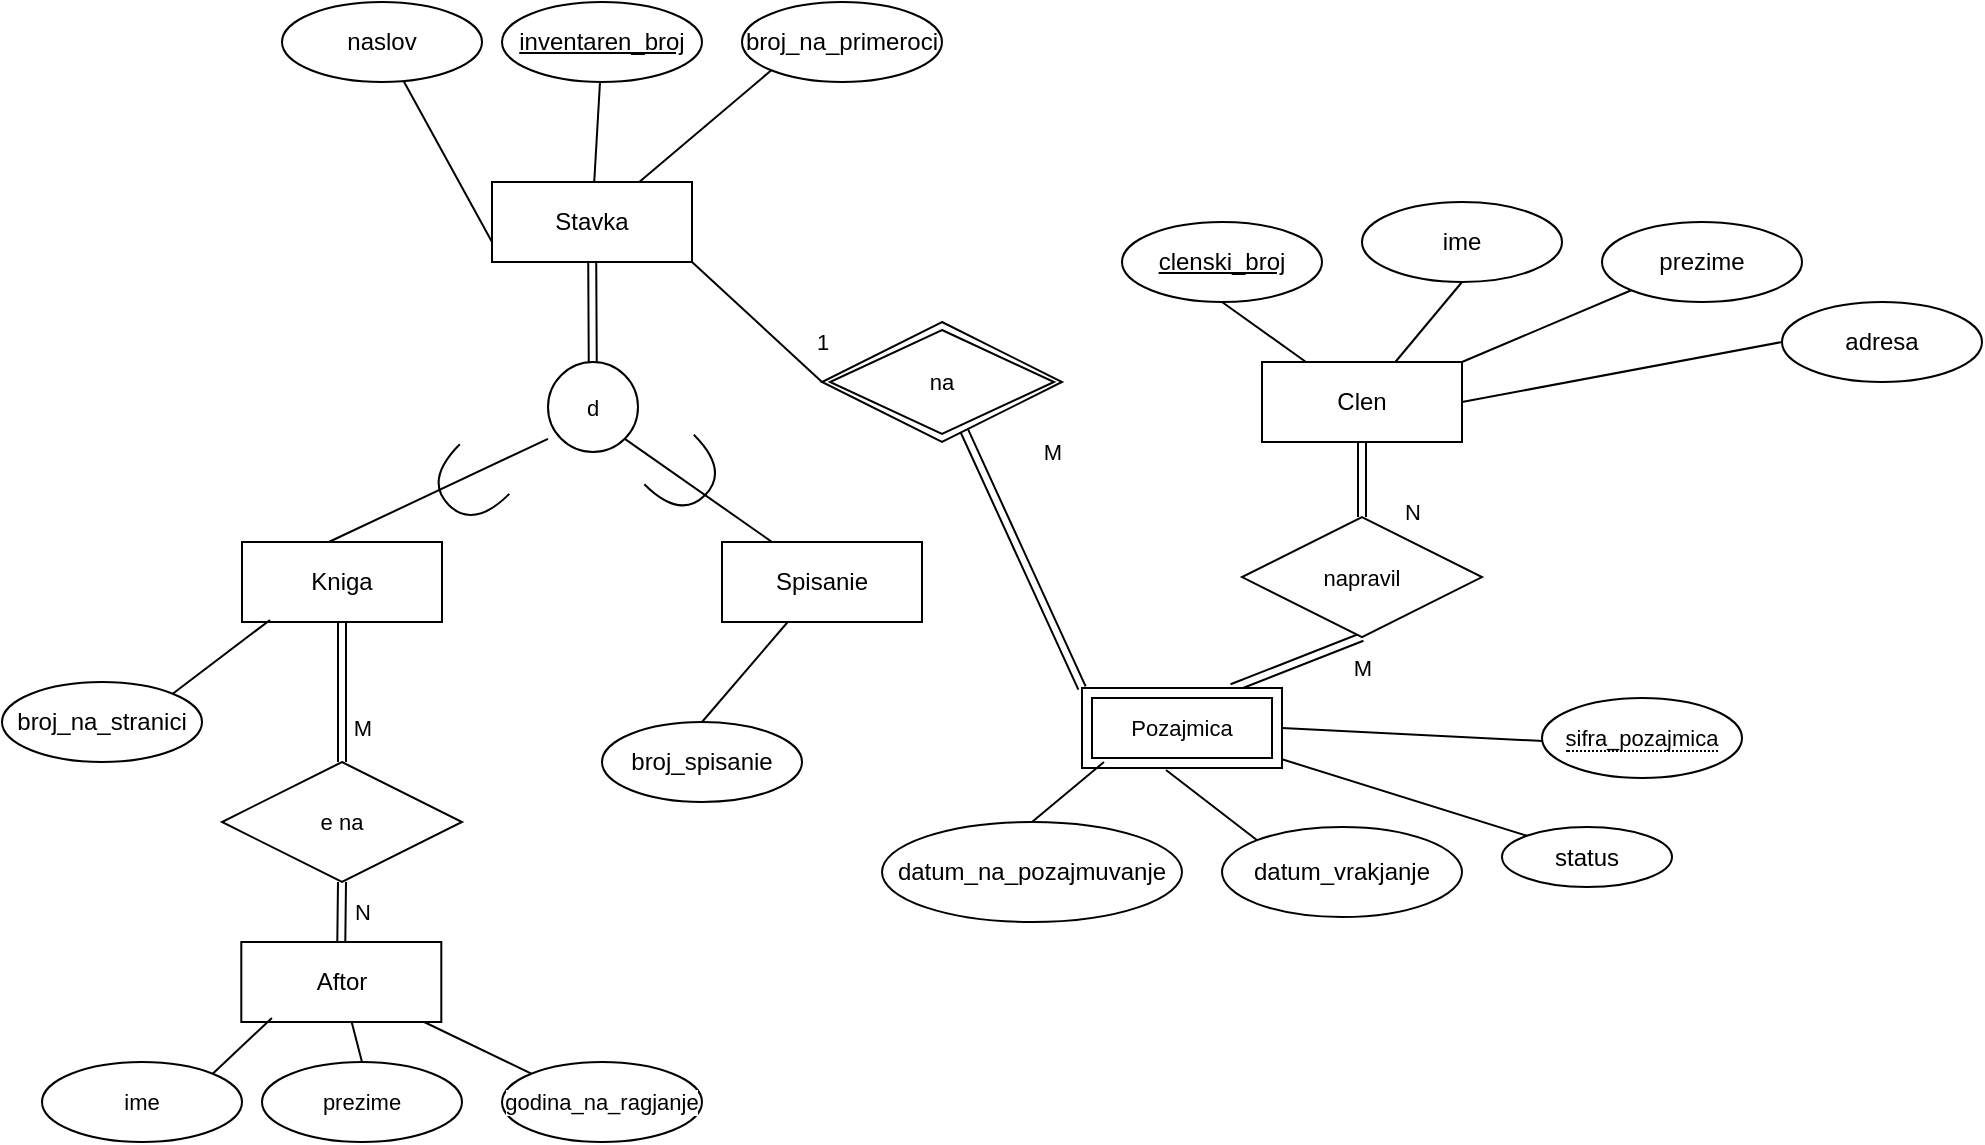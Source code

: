 <mxfile version="24.8.3">
  <diagram name="Page-1" id="hEEilMrro-7LVI1v8us6">
    <mxGraphModel dx="1434" dy="738" grid="1" gridSize="10" guides="1" tooltips="1" connect="1" arrows="1" fold="1" page="1" pageScale="1" pageWidth="850" pageHeight="1100" math="0" shadow="0">
      <root>
        <mxCell id="0" />
        <mxCell id="1" parent="0" />
        <mxCell id="TCfYSCtMu1qu-9Lroh7u-6" style="rounded=0;orthogonalLoop=1;jettySize=auto;html=1;entryX=0;entryY=0.75;entryDx=0;entryDy=0;endArrow=none;endFill=0;" edge="1" parent="1" source="TCfYSCtMu1qu-9Lroh7u-1" target="TCfYSCtMu1qu-9Lroh7u-2">
          <mxGeometry relative="1" as="geometry" />
        </mxCell>
        <mxCell id="TCfYSCtMu1qu-9Lroh7u-1" value="naslov" style="ellipse;whiteSpace=wrap;html=1;align=center;" vertex="1" parent="1">
          <mxGeometry x="270" y="70" width="100" height="40" as="geometry" />
        </mxCell>
        <mxCell id="TCfYSCtMu1qu-9Lroh7u-10" style="edgeStyle=none;shape=link;rounded=0;orthogonalLoop=1;jettySize=auto;html=1;strokeColor=default;align=center;verticalAlign=middle;fontFamily=Helvetica;fontSize=11;fontColor=default;labelBackgroundColor=default;endArrow=none;endFill=0;" edge="1" parent="1" source="TCfYSCtMu1qu-9Lroh7u-2" target="TCfYSCtMu1qu-9Lroh7u-11">
          <mxGeometry relative="1" as="geometry">
            <mxPoint x="425" y="240" as="targetPoint" />
          </mxGeometry>
        </mxCell>
        <mxCell id="TCfYSCtMu1qu-9Lroh7u-2" value="Stavka" style="whiteSpace=wrap;html=1;align=center;" vertex="1" parent="1">
          <mxGeometry x="375" y="160" width="100" height="40" as="geometry" />
        </mxCell>
        <mxCell id="TCfYSCtMu1qu-9Lroh7u-7" value="" style="edgeStyle=none;shape=connector;rounded=0;orthogonalLoop=1;jettySize=auto;html=1;strokeColor=default;align=center;verticalAlign=middle;fontFamily=Helvetica;fontSize=11;fontColor=default;labelBackgroundColor=default;endArrow=none;endFill=0;" edge="1" parent="1" source="TCfYSCtMu1qu-9Lroh7u-3" target="TCfYSCtMu1qu-9Lroh7u-2">
          <mxGeometry relative="1" as="geometry" />
        </mxCell>
        <mxCell id="TCfYSCtMu1qu-9Lroh7u-3" value="&lt;u&gt;inventaren_broj&lt;/u&gt;" style="ellipse;whiteSpace=wrap;html=1;align=center;" vertex="1" parent="1">
          <mxGeometry x="380" y="70" width="100" height="40" as="geometry" />
        </mxCell>
        <mxCell id="TCfYSCtMu1qu-9Lroh7u-8" style="edgeStyle=none;shape=connector;rounded=0;orthogonalLoop=1;jettySize=auto;html=1;exitX=0;exitY=1;exitDx=0;exitDy=0;strokeColor=default;align=center;verticalAlign=middle;fontFamily=Helvetica;fontSize=11;fontColor=default;labelBackgroundColor=default;endArrow=none;endFill=0;" edge="1" parent="1" source="TCfYSCtMu1qu-9Lroh7u-4" target="TCfYSCtMu1qu-9Lroh7u-2">
          <mxGeometry relative="1" as="geometry" />
        </mxCell>
        <mxCell id="TCfYSCtMu1qu-9Lroh7u-4" value="broj_na_primeroci" style="ellipse;whiteSpace=wrap;html=1;align=center;" vertex="1" parent="1">
          <mxGeometry x="500" y="70" width="100" height="40" as="geometry" />
        </mxCell>
        <mxCell id="TCfYSCtMu1qu-9Lroh7u-11" value="d" style="ellipse;whiteSpace=wrap;html=1;aspect=fixed;fontFamily=Helvetica;fontSize=11;fontColor=default;labelBackgroundColor=default;" vertex="1" parent="1">
          <mxGeometry x="403" y="250" width="45" height="45" as="geometry" />
        </mxCell>
        <mxCell id="TCfYSCtMu1qu-9Lroh7u-14" style="edgeStyle=none;shape=connector;rounded=0;orthogonalLoop=1;jettySize=auto;html=1;exitX=0.5;exitY=0;exitDx=0;exitDy=0;entryX=0;entryY=1;entryDx=0;entryDy=0;strokeColor=default;align=center;verticalAlign=middle;fontFamily=Helvetica;fontSize=11;fontColor=default;labelBackgroundColor=default;endArrow=none;endFill=0;" edge="1" parent="1">
          <mxGeometry relative="1" as="geometry">
            <mxPoint x="293.41" y="340" as="sourcePoint" />
            <mxPoint x="403.0" y="288.41" as="targetPoint" />
          </mxGeometry>
        </mxCell>
        <mxCell id="TCfYSCtMu1qu-9Lroh7u-12" value="Kniga" style="whiteSpace=wrap;html=1;align=center;" vertex="1" parent="1">
          <mxGeometry x="250" y="340" width="100" height="40" as="geometry" />
        </mxCell>
        <mxCell id="TCfYSCtMu1qu-9Lroh7u-15" style="edgeStyle=none;shape=connector;rounded=0;orthogonalLoop=1;jettySize=auto;html=1;exitX=0.25;exitY=0;exitDx=0;exitDy=0;entryX=1;entryY=1;entryDx=0;entryDy=0;strokeColor=default;align=center;verticalAlign=middle;fontFamily=Helvetica;fontSize=11;fontColor=default;labelBackgroundColor=default;endArrow=none;endFill=0;" edge="1" parent="1" source="TCfYSCtMu1qu-9Lroh7u-13" target="TCfYSCtMu1qu-9Lroh7u-11">
          <mxGeometry relative="1" as="geometry" />
        </mxCell>
        <mxCell id="TCfYSCtMu1qu-9Lroh7u-13" value="Spisanie" style="whiteSpace=wrap;html=1;align=center;" vertex="1" parent="1">
          <mxGeometry x="490" y="340" width="100" height="40" as="geometry" />
        </mxCell>
        <mxCell id="TCfYSCtMu1qu-9Lroh7u-16" value="" style="shape=requiredInterface;html=1;verticalLabelPosition=bottom;sketch=0;fontFamily=Helvetica;fontSize=11;fontColor=default;labelBackgroundColor=default;rotation=135;" vertex="1" parent="1">
          <mxGeometry x="349.65" y="295" width="25.35" height="35.01" as="geometry" />
        </mxCell>
        <mxCell id="TCfYSCtMu1qu-9Lroh7u-19" value="" style="shape=requiredInterface;html=1;verticalLabelPosition=bottom;sketch=0;fontFamily=Helvetica;fontSize=11;fontColor=default;labelBackgroundColor=default;rotation=-45;direction=south;" vertex="1" parent="1">
          <mxGeometry x="454.99" y="295" width="35.01" height="25.35" as="geometry" />
        </mxCell>
        <mxCell id="TCfYSCtMu1qu-9Lroh7u-21" value="broj_na_stranici" style="ellipse;whiteSpace=wrap;html=1;align=center;" vertex="1" parent="1">
          <mxGeometry x="130" y="410" width="100" height="40" as="geometry" />
        </mxCell>
        <mxCell id="TCfYSCtMu1qu-9Lroh7u-22" style="edgeStyle=none;shape=connector;rounded=0;orthogonalLoop=1;jettySize=auto;html=1;exitX=1;exitY=0;exitDx=0;exitDy=0;entryX=0.14;entryY=0.975;entryDx=0;entryDy=0;entryPerimeter=0;strokeColor=default;align=center;verticalAlign=middle;fontFamily=Helvetica;fontSize=11;fontColor=default;labelBackgroundColor=default;endArrow=none;endFill=0;" edge="1" parent="1" source="TCfYSCtMu1qu-9Lroh7u-21" target="TCfYSCtMu1qu-9Lroh7u-12">
          <mxGeometry relative="1" as="geometry" />
        </mxCell>
        <mxCell id="TCfYSCtMu1qu-9Lroh7u-29" style="edgeStyle=none;shape=connector;rounded=0;orthogonalLoop=1;jettySize=auto;html=1;exitX=0.5;exitY=0;exitDx=0;exitDy=0;strokeColor=default;align=center;verticalAlign=middle;fontFamily=Helvetica;fontSize=11;fontColor=default;labelBackgroundColor=default;endArrow=none;endFill=0;" edge="1" parent="1" source="TCfYSCtMu1qu-9Lroh7u-28" target="TCfYSCtMu1qu-9Lroh7u-13">
          <mxGeometry relative="1" as="geometry" />
        </mxCell>
        <mxCell id="TCfYSCtMu1qu-9Lroh7u-28" value="broj_spisanie" style="ellipse;whiteSpace=wrap;html=1;align=center;" vertex="1" parent="1">
          <mxGeometry x="430" y="430" width="100" height="40" as="geometry" />
        </mxCell>
        <mxCell id="TCfYSCtMu1qu-9Lroh7u-31" style="edgeStyle=none;shape=link;rounded=0;orthogonalLoop=1;jettySize=auto;html=1;strokeColor=default;align=center;verticalAlign=middle;fontFamily=Helvetica;fontSize=11;fontColor=default;labelBackgroundColor=default;endArrow=none;endFill=0;" edge="1" parent="1" source="TCfYSCtMu1qu-9Lroh7u-30" target="TCfYSCtMu1qu-9Lroh7u-12">
          <mxGeometry relative="1" as="geometry" />
        </mxCell>
        <mxCell id="TCfYSCtMu1qu-9Lroh7u-30" value="e na" style="shape=rhombus;perimeter=rhombusPerimeter;whiteSpace=wrap;html=1;align=center;fontFamily=Helvetica;fontSize=11;fontColor=default;labelBackgroundColor=default;" vertex="1" parent="1">
          <mxGeometry x="240" y="450" width="120" height="60" as="geometry" />
        </mxCell>
        <mxCell id="TCfYSCtMu1qu-9Lroh7u-39" style="edgeStyle=none;shape=link;rounded=0;orthogonalLoop=1;jettySize=auto;html=1;exitX=0.5;exitY=0;exitDx=0;exitDy=0;entryX=0.5;entryY=1;entryDx=0;entryDy=0;strokeColor=default;align=center;verticalAlign=middle;fontFamily=Helvetica;fontSize=11;fontColor=default;labelBackgroundColor=default;endArrow=none;endFill=0;" edge="1" parent="1" source="TCfYSCtMu1qu-9Lroh7u-32" target="TCfYSCtMu1qu-9Lroh7u-30">
          <mxGeometry relative="1" as="geometry" />
        </mxCell>
        <mxCell id="TCfYSCtMu1qu-9Lroh7u-32" value="Aftor" style="whiteSpace=wrap;html=1;align=center;" vertex="1" parent="1">
          <mxGeometry x="249.65" y="540" width="100" height="40" as="geometry" />
        </mxCell>
        <mxCell id="TCfYSCtMu1qu-9Lroh7u-33" value="ime" style="ellipse;whiteSpace=wrap;html=1;align=center;fontFamily=Helvetica;fontSize=11;fontColor=default;labelBackgroundColor=default;" vertex="1" parent="1">
          <mxGeometry x="150" y="600" width="100" height="40" as="geometry" />
        </mxCell>
        <mxCell id="TCfYSCtMu1qu-9Lroh7u-37" style="edgeStyle=none;shape=connector;rounded=0;orthogonalLoop=1;jettySize=auto;html=1;exitX=0.5;exitY=0;exitDx=0;exitDy=0;strokeColor=default;align=center;verticalAlign=middle;fontFamily=Helvetica;fontSize=11;fontColor=default;labelBackgroundColor=default;endArrow=none;endFill=0;" edge="1" parent="1" source="TCfYSCtMu1qu-9Lroh7u-34" target="TCfYSCtMu1qu-9Lroh7u-32">
          <mxGeometry relative="1" as="geometry" />
        </mxCell>
        <mxCell id="TCfYSCtMu1qu-9Lroh7u-34" value="prezime" style="ellipse;whiteSpace=wrap;html=1;align=center;fontFamily=Helvetica;fontSize=11;fontColor=default;labelBackgroundColor=default;" vertex="1" parent="1">
          <mxGeometry x="260" y="600" width="100" height="40" as="geometry" />
        </mxCell>
        <mxCell id="TCfYSCtMu1qu-9Lroh7u-38" style="edgeStyle=none;shape=connector;rounded=0;orthogonalLoop=1;jettySize=auto;html=1;exitX=0;exitY=0;exitDx=0;exitDy=0;strokeColor=default;align=center;verticalAlign=middle;fontFamily=Helvetica;fontSize=11;fontColor=default;labelBackgroundColor=default;endArrow=none;endFill=0;" edge="1" parent="1" source="TCfYSCtMu1qu-9Lroh7u-35" target="TCfYSCtMu1qu-9Lroh7u-32">
          <mxGeometry relative="1" as="geometry" />
        </mxCell>
        <mxCell id="TCfYSCtMu1qu-9Lroh7u-35" value="godina_na_ragjanje" style="ellipse;whiteSpace=wrap;html=1;align=center;fontFamily=Helvetica;fontSize=11;fontColor=default;labelBackgroundColor=default;" vertex="1" parent="1">
          <mxGeometry x="380" y="600" width="100" height="40" as="geometry" />
        </mxCell>
        <mxCell id="TCfYSCtMu1qu-9Lroh7u-36" style="edgeStyle=none;shape=connector;rounded=0;orthogonalLoop=1;jettySize=auto;html=1;exitX=1;exitY=0;exitDx=0;exitDy=0;entryX=0.153;entryY=0.95;entryDx=0;entryDy=0;entryPerimeter=0;strokeColor=default;align=center;verticalAlign=middle;fontFamily=Helvetica;fontSize=11;fontColor=default;labelBackgroundColor=default;endArrow=none;endFill=0;" edge="1" parent="1" source="TCfYSCtMu1qu-9Lroh7u-33" target="TCfYSCtMu1qu-9Lroh7u-32">
          <mxGeometry relative="1" as="geometry" />
        </mxCell>
        <mxCell id="TCfYSCtMu1qu-9Lroh7u-40" value="M" style="text;html=1;align=center;verticalAlign=middle;resizable=0;points=[];autosize=1;strokeColor=none;fillColor=none;fontFamily=Helvetica;fontSize=11;fontColor=default;labelBackgroundColor=default;" vertex="1" parent="1">
          <mxGeometry x="295" y="418" width="30" height="30" as="geometry" />
        </mxCell>
        <mxCell id="TCfYSCtMu1qu-9Lroh7u-41" value="N" style="text;html=1;align=center;verticalAlign=middle;resizable=0;points=[];autosize=1;strokeColor=none;fillColor=none;fontFamily=Helvetica;fontSize=11;fontColor=default;labelBackgroundColor=default;" vertex="1" parent="1">
          <mxGeometry x="295" y="510" width="30" height="30" as="geometry" />
        </mxCell>
        <mxCell id="TCfYSCtMu1qu-9Lroh7u-42" value="Clen" style="whiteSpace=wrap;html=1;align=center;" vertex="1" parent="1">
          <mxGeometry x="760" y="250" width="100" height="40" as="geometry" />
        </mxCell>
        <mxCell id="TCfYSCtMu1qu-9Lroh7u-49" style="edgeStyle=none;shape=connector;rounded=0;orthogonalLoop=1;jettySize=auto;html=1;exitX=0.5;exitY=1;exitDx=0;exitDy=0;strokeColor=default;align=center;verticalAlign=middle;fontFamily=Helvetica;fontSize=11;fontColor=default;labelBackgroundColor=default;endArrow=none;endFill=0;" edge="1" parent="1" source="TCfYSCtMu1qu-9Lroh7u-43" target="TCfYSCtMu1qu-9Lroh7u-42">
          <mxGeometry relative="1" as="geometry" />
        </mxCell>
        <mxCell id="TCfYSCtMu1qu-9Lroh7u-43" value="ime" style="ellipse;whiteSpace=wrap;html=1;align=center;" vertex="1" parent="1">
          <mxGeometry x="810" y="170" width="100" height="40" as="geometry" />
        </mxCell>
        <mxCell id="TCfYSCtMu1qu-9Lroh7u-50" style="edgeStyle=none;shape=connector;rounded=0;orthogonalLoop=1;jettySize=auto;html=1;exitX=0;exitY=1;exitDx=0;exitDy=0;entryX=1;entryY=0;entryDx=0;entryDy=0;strokeColor=default;align=center;verticalAlign=middle;fontFamily=Helvetica;fontSize=11;fontColor=default;labelBackgroundColor=default;endArrow=none;endFill=0;" edge="1" parent="1" source="TCfYSCtMu1qu-9Lroh7u-44" target="TCfYSCtMu1qu-9Lroh7u-42">
          <mxGeometry relative="1" as="geometry" />
        </mxCell>
        <mxCell id="TCfYSCtMu1qu-9Lroh7u-44" value="prezime" style="ellipse;whiteSpace=wrap;html=1;align=center;" vertex="1" parent="1">
          <mxGeometry x="930" y="180" width="100" height="40" as="geometry" />
        </mxCell>
        <mxCell id="TCfYSCtMu1qu-9Lroh7u-51" style="edgeStyle=none;shape=connector;rounded=0;orthogonalLoop=1;jettySize=auto;html=1;exitX=0;exitY=0.5;exitDx=0;exitDy=0;entryX=1;entryY=0.5;entryDx=0;entryDy=0;strokeColor=default;align=center;verticalAlign=middle;fontFamily=Helvetica;fontSize=11;fontColor=default;labelBackgroundColor=default;endArrow=none;endFill=0;" edge="1" parent="1" source="TCfYSCtMu1qu-9Lroh7u-45" target="TCfYSCtMu1qu-9Lroh7u-42">
          <mxGeometry relative="1" as="geometry" />
        </mxCell>
        <mxCell id="TCfYSCtMu1qu-9Lroh7u-45" value="adresa" style="ellipse;whiteSpace=wrap;html=1;align=center;" vertex="1" parent="1">
          <mxGeometry x="1020" y="220" width="100" height="40" as="geometry" />
        </mxCell>
        <mxCell id="TCfYSCtMu1qu-9Lroh7u-48" style="edgeStyle=none;shape=connector;rounded=0;orthogonalLoop=1;jettySize=auto;html=1;exitX=0.5;exitY=1;exitDx=0;exitDy=0;strokeColor=default;align=center;verticalAlign=middle;fontFamily=Helvetica;fontSize=11;fontColor=default;labelBackgroundColor=default;endArrow=none;endFill=0;" edge="1" parent="1" source="TCfYSCtMu1qu-9Lroh7u-46" target="TCfYSCtMu1qu-9Lroh7u-42">
          <mxGeometry relative="1" as="geometry" />
        </mxCell>
        <mxCell id="TCfYSCtMu1qu-9Lroh7u-46" value="&lt;u&gt;clenski_broj&lt;/u&gt;" style="ellipse;whiteSpace=wrap;html=1;align=center;" vertex="1" parent="1">
          <mxGeometry x="690" y="180" width="100" height="40" as="geometry" />
        </mxCell>
        <mxCell id="TCfYSCtMu1qu-9Lroh7u-57" style="edgeStyle=none;shape=link;rounded=0;orthogonalLoop=1;jettySize=auto;html=1;exitX=0;exitY=0;exitDx=0;exitDy=0;strokeColor=default;align=center;verticalAlign=middle;fontFamily=Helvetica;fontSize=11;fontColor=default;labelBackgroundColor=default;endArrow=none;endFill=0;" edge="1" parent="1" source="TCfYSCtMu1qu-9Lroh7u-52" target="TCfYSCtMu1qu-9Lroh7u-56">
          <mxGeometry relative="1" as="geometry" />
        </mxCell>
        <mxCell id="TCfYSCtMu1qu-9Lroh7u-70" style="edgeStyle=none;shape=link;rounded=0;orthogonalLoop=1;jettySize=auto;html=1;exitX=0.75;exitY=0;exitDx=0;exitDy=0;entryX=0.5;entryY=1;entryDx=0;entryDy=0;strokeColor=default;align=center;verticalAlign=middle;fontFamily=Helvetica;fontSize=11;fontColor=default;labelBackgroundColor=default;endArrow=none;endFill=0;" edge="1" parent="1" source="TCfYSCtMu1qu-9Lroh7u-52" target="TCfYSCtMu1qu-9Lroh7u-69">
          <mxGeometry relative="1" as="geometry" />
        </mxCell>
        <mxCell id="TCfYSCtMu1qu-9Lroh7u-75" style="edgeStyle=none;shape=connector;rounded=0;orthogonalLoop=1;jettySize=auto;html=1;exitX=1;exitY=0.5;exitDx=0;exitDy=0;strokeColor=default;align=center;verticalAlign=middle;fontFamily=Helvetica;fontSize=11;fontColor=default;labelBackgroundColor=default;endArrow=none;endFill=0;" edge="1" parent="1" source="TCfYSCtMu1qu-9Lroh7u-52">
          <mxGeometry relative="1" as="geometry">
            <mxPoint x="910" y="440" as="targetPoint" />
          </mxGeometry>
        </mxCell>
        <mxCell id="TCfYSCtMu1qu-9Lroh7u-52" value="Pozajmica" style="shape=ext;margin=3;double=1;whiteSpace=wrap;html=1;align=center;fontFamily=Helvetica;fontSize=11;fontColor=default;labelBackgroundColor=default;" vertex="1" parent="1">
          <mxGeometry x="670" y="413" width="100" height="40" as="geometry" />
        </mxCell>
        <mxCell id="TCfYSCtMu1qu-9Lroh7u-58" style="edgeStyle=none;shape=connector;rounded=0;orthogonalLoop=1;jettySize=auto;html=1;exitX=0;exitY=0.5;exitDx=0;exitDy=0;entryX=1;entryY=1;entryDx=0;entryDy=0;strokeColor=default;align=center;verticalAlign=middle;fontFamily=Helvetica;fontSize=11;fontColor=default;labelBackgroundColor=default;endArrow=none;endFill=0;" edge="1" parent="1" source="TCfYSCtMu1qu-9Lroh7u-56" target="TCfYSCtMu1qu-9Lroh7u-2">
          <mxGeometry relative="1" as="geometry" />
        </mxCell>
        <mxCell id="TCfYSCtMu1qu-9Lroh7u-56" value="na" style="shape=rhombus;double=1;perimeter=rhombusPerimeter;whiteSpace=wrap;html=1;align=center;fontFamily=Helvetica;fontSize=11;fontColor=default;labelBackgroundColor=default;" vertex="1" parent="1">
          <mxGeometry x="540" y="230" width="120" height="60" as="geometry" />
        </mxCell>
        <mxCell id="TCfYSCtMu1qu-9Lroh7u-59" value="1" style="text;html=1;align=center;verticalAlign=middle;resizable=0;points=[];autosize=1;strokeColor=none;fillColor=none;fontFamily=Helvetica;fontSize=11;fontColor=default;labelBackgroundColor=default;" vertex="1" parent="1">
          <mxGeometry x="525" y="225" width="30" height="30" as="geometry" />
        </mxCell>
        <mxCell id="TCfYSCtMu1qu-9Lroh7u-60" value="M" style="text;html=1;align=center;verticalAlign=middle;resizable=0;points=[];autosize=1;strokeColor=none;fillColor=none;fontFamily=Helvetica;fontSize=11;fontColor=default;labelBackgroundColor=default;" vertex="1" parent="1">
          <mxGeometry x="640" y="280" width="30" height="30" as="geometry" />
        </mxCell>
        <mxCell id="TCfYSCtMu1qu-9Lroh7u-61" value="datum_na_pozajmuvanje" style="ellipse;whiteSpace=wrap;html=1;align=center;" vertex="1" parent="1">
          <mxGeometry x="570" y="480" width="150" height="50" as="geometry" />
        </mxCell>
        <mxCell id="TCfYSCtMu1qu-9Lroh7u-62" value="datum_vrakjanje" style="ellipse;whiteSpace=wrap;html=1;align=center;" vertex="1" parent="1">
          <mxGeometry x="740" y="482.5" width="120" height="45" as="geometry" />
        </mxCell>
        <mxCell id="TCfYSCtMu1qu-9Lroh7u-67" style="edgeStyle=none;shape=connector;rounded=0;orthogonalLoop=1;jettySize=auto;html=1;exitX=0;exitY=0;exitDx=0;exitDy=0;strokeColor=default;align=center;verticalAlign=middle;fontFamily=Helvetica;fontSize=11;fontColor=default;labelBackgroundColor=default;endArrow=none;endFill=0;" edge="1" parent="1" source="TCfYSCtMu1qu-9Lroh7u-63" target="TCfYSCtMu1qu-9Lroh7u-52">
          <mxGeometry relative="1" as="geometry" />
        </mxCell>
        <mxCell id="TCfYSCtMu1qu-9Lroh7u-63" value="status" style="ellipse;whiteSpace=wrap;html=1;align=center;" vertex="1" parent="1">
          <mxGeometry x="880" y="482.5" width="85" height="30" as="geometry" />
        </mxCell>
        <mxCell id="TCfYSCtMu1qu-9Lroh7u-64" style="edgeStyle=none;shape=connector;rounded=0;orthogonalLoop=1;jettySize=auto;html=1;exitX=0.5;exitY=1;exitDx=0;exitDy=0;strokeColor=default;align=center;verticalAlign=middle;fontFamily=Helvetica;fontSize=11;fontColor=default;labelBackgroundColor=default;endArrow=none;endFill=0;" edge="1" parent="1" source="TCfYSCtMu1qu-9Lroh7u-63" target="TCfYSCtMu1qu-9Lroh7u-63">
          <mxGeometry relative="1" as="geometry" />
        </mxCell>
        <mxCell id="TCfYSCtMu1qu-9Lroh7u-65" style="edgeStyle=none;shape=connector;rounded=0;orthogonalLoop=1;jettySize=auto;html=1;exitX=0.5;exitY=0;exitDx=0;exitDy=0;entryX=0.11;entryY=0.925;entryDx=0;entryDy=0;entryPerimeter=0;strokeColor=default;align=center;verticalAlign=middle;fontFamily=Helvetica;fontSize=11;fontColor=default;labelBackgroundColor=default;endArrow=none;endFill=0;" edge="1" parent="1" source="TCfYSCtMu1qu-9Lroh7u-61" target="TCfYSCtMu1qu-9Lroh7u-52">
          <mxGeometry relative="1" as="geometry" />
        </mxCell>
        <mxCell id="TCfYSCtMu1qu-9Lroh7u-66" style="edgeStyle=none;shape=connector;rounded=0;orthogonalLoop=1;jettySize=auto;html=1;exitX=0;exitY=0;exitDx=0;exitDy=0;entryX=0.42;entryY=1.025;entryDx=0;entryDy=0;entryPerimeter=0;strokeColor=default;align=center;verticalAlign=middle;fontFamily=Helvetica;fontSize=11;fontColor=default;labelBackgroundColor=default;endArrow=none;endFill=0;" edge="1" parent="1" source="TCfYSCtMu1qu-9Lroh7u-62" target="TCfYSCtMu1qu-9Lroh7u-52">
          <mxGeometry relative="1" as="geometry" />
        </mxCell>
        <mxCell id="TCfYSCtMu1qu-9Lroh7u-71" style="edgeStyle=none;shape=link;rounded=0;orthogonalLoop=1;jettySize=auto;html=1;exitX=0.5;exitY=0;exitDx=0;exitDy=0;strokeColor=default;align=center;verticalAlign=middle;fontFamily=Helvetica;fontSize=11;fontColor=default;labelBackgroundColor=default;endArrow=none;endFill=0;" edge="1" parent="1" source="TCfYSCtMu1qu-9Lroh7u-69" target="TCfYSCtMu1qu-9Lroh7u-42">
          <mxGeometry relative="1" as="geometry" />
        </mxCell>
        <mxCell id="TCfYSCtMu1qu-9Lroh7u-69" value="napravil" style="shape=rhombus;perimeter=rhombusPerimeter;whiteSpace=wrap;html=1;align=center;fontFamily=Helvetica;fontSize=11;fontColor=default;labelBackgroundColor=default;" vertex="1" parent="1">
          <mxGeometry x="750" y="327.51" width="120" height="60" as="geometry" />
        </mxCell>
        <mxCell id="TCfYSCtMu1qu-9Lroh7u-74" value="" style="edgeStyle=none;shape=connector;rounded=0;orthogonalLoop=1;jettySize=auto;html=1;strokeColor=default;align=center;verticalAlign=middle;fontFamily=Helvetica;fontSize=11;fontColor=default;labelBackgroundColor=default;endArrow=none;endFill=0;" edge="1" parent="1" source="TCfYSCtMu1qu-9Lroh7u-72" target="TCfYSCtMu1qu-9Lroh7u-69">
          <mxGeometry relative="1" as="geometry" />
        </mxCell>
        <mxCell id="TCfYSCtMu1qu-9Lroh7u-72" value="M" style="text;html=1;align=center;verticalAlign=middle;resizable=0;points=[];autosize=1;strokeColor=none;fillColor=none;fontFamily=Helvetica;fontSize=11;fontColor=default;labelBackgroundColor=default;" vertex="1" parent="1">
          <mxGeometry x="795" y="388" width="30" height="30" as="geometry" />
        </mxCell>
        <mxCell id="TCfYSCtMu1qu-9Lroh7u-73" value="N" style="text;html=1;align=center;verticalAlign=middle;resizable=0;points=[];autosize=1;strokeColor=none;fillColor=none;fontFamily=Helvetica;fontSize=11;fontColor=default;labelBackgroundColor=default;" vertex="1" parent="1">
          <mxGeometry x="820" y="310" width="30" height="30" as="geometry" />
        </mxCell>
        <mxCell id="TCfYSCtMu1qu-9Lroh7u-77" value="&lt;span style=&quot;border-bottom: 1px dotted&quot;&gt;sifra_pozajmica&lt;/span&gt;" style="ellipse;whiteSpace=wrap;html=1;align=center;fontFamily=Helvetica;fontSize=11;fontColor=default;labelBackgroundColor=default;" vertex="1" parent="1">
          <mxGeometry x="900" y="418" width="100" height="40" as="geometry" />
        </mxCell>
      </root>
    </mxGraphModel>
  </diagram>
</mxfile>
